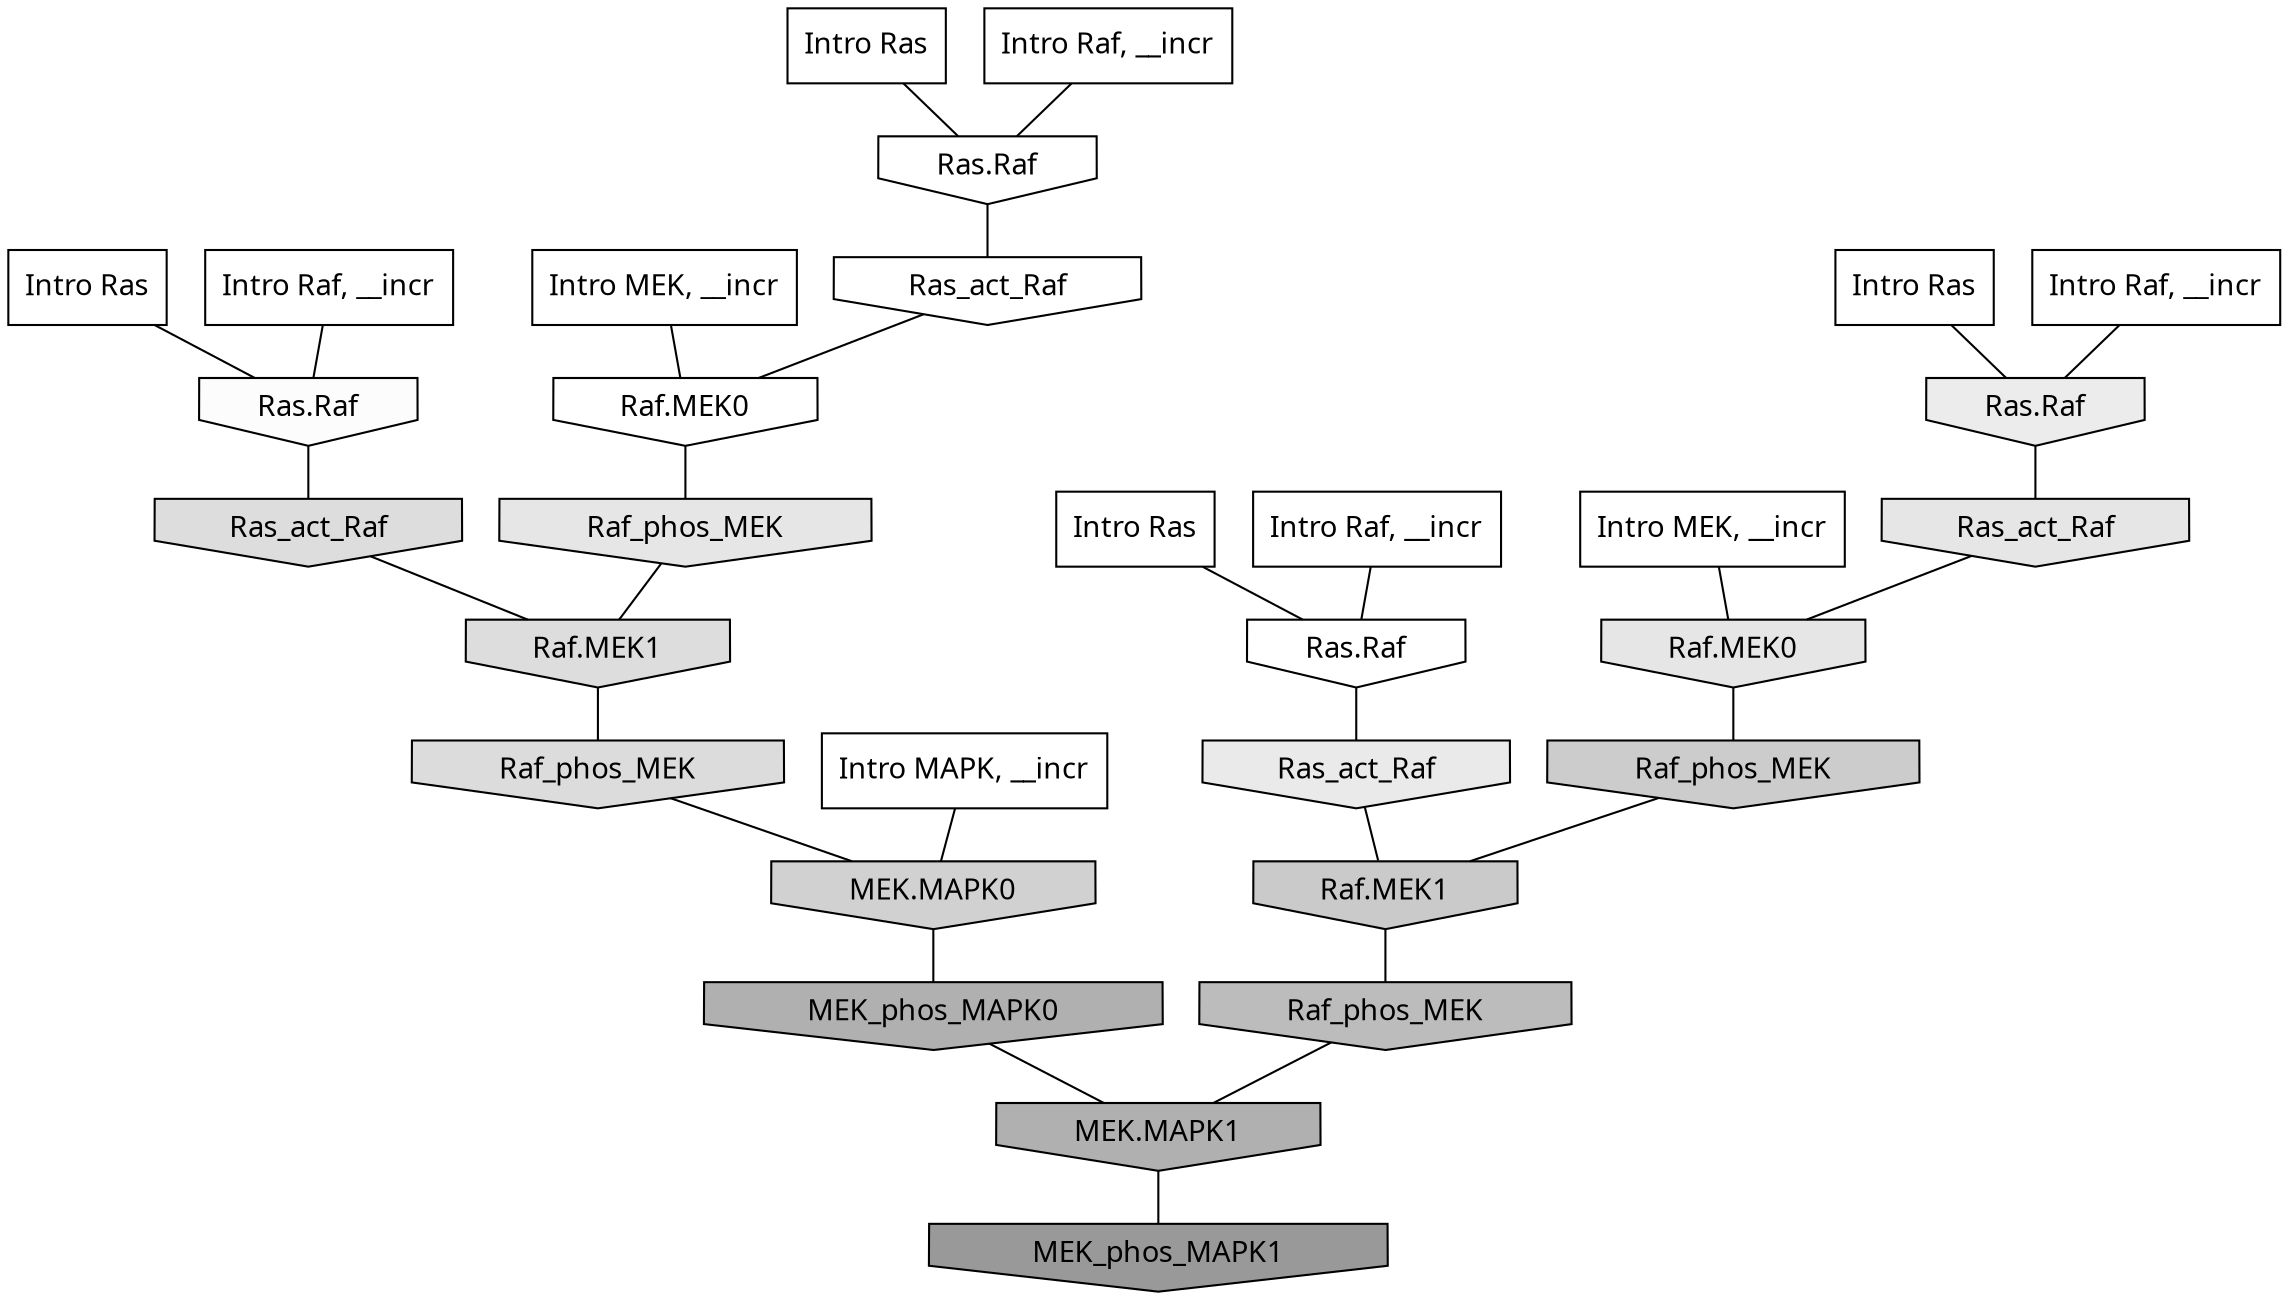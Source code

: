 digraph G{
  rankdir="TB";
  ranksep=0.30;
  node [fontname="CMU Serif"];
  edge [fontname="CMU Serif"];
  
  5 [label="Intro Ras", shape=rectangle, style=filled, fillcolor="0.000 0.000 1.000"]
  
  41 [label="Intro Ras", shape=rectangle, style=filled, fillcolor="0.000 0.000 1.000"]
  
  65 [label="Intro Ras", shape=rectangle, style=filled, fillcolor="0.000 0.000 1.000"]
  
  96 [label="Intro Ras", shape=rectangle, style=filled, fillcolor="0.000 0.000 1.000"]
  
  326 [label="Intro Raf, __incr", shape=rectangle, style=filled, fillcolor="0.000 0.000 1.000"]
  
  534 [label="Intro Raf, __incr", shape=rectangle, style=filled, fillcolor="0.000 0.000 1.000"]
  
  817 [label="Intro Raf, __incr", shape=rectangle, style=filled, fillcolor="0.000 0.000 1.000"]
  
  824 [label="Intro Raf, __incr", shape=rectangle, style=filled, fillcolor="0.000 0.000 1.000"]
  
  1120 [label="Intro MEK, __incr", shape=rectangle, style=filled, fillcolor="0.000 0.000 1.000"]
  
  1484 [label="Intro MEK, __incr", shape=rectangle, style=filled, fillcolor="0.000 0.000 1.000"]
  
  2270 [label="Intro MAPK, __incr", shape=rectangle, style=filled, fillcolor="0.000 0.000 1.000"]
  
  3265 [label="Ras.Raf", shape=invhouse, style=filled, fillcolor="0.000 0.000 1.000"]
  
  3301 [label="Ras.Raf", shape=invhouse, style=filled, fillcolor="0.000 0.000 1.000"]
  
  3336 [label="Ras_act_Raf", shape=invhouse, style=filled, fillcolor="0.000 0.000 0.998"]
  
  3342 [label="Raf.MEK0", shape=invhouse, style=filled, fillcolor="0.000 0.000 0.997"]
  
  3453 [label="Ras.Raf", shape=invhouse, style=filled, fillcolor="0.000 0.000 0.985"]
  
  4752 [label="Ras.Raf", shape=invhouse, style=filled, fillcolor="0.000 0.000 0.923"]
  
  4964 [label="Ras_act_Raf", shape=invhouse, style=filled, fillcolor="0.000 0.000 0.915"]
  
  5388 [label="Raf_phos_MEK", shape=invhouse, style=filled, fillcolor="0.000 0.000 0.900"]
  
  5402 [label="Ras_act_Raf", shape=invhouse, style=filled, fillcolor="0.000 0.000 0.900"]
  
  5404 [label="Raf.MEK0", shape=invhouse, style=filled, fillcolor="0.000 0.000 0.900"]
  
  6419 [label="Ras_act_Raf", shape=invhouse, style=filled, fillcolor="0.000 0.000 0.866"]
  
  6423 [label="Raf.MEK1", shape=invhouse, style=filled, fillcolor="0.000 0.000 0.866"]
  
  6560 [label="Raf_phos_MEK", shape=invhouse, style=filled, fillcolor="0.000 0.000 0.863"]
  
  8773 [label="MEK.MAPK0", shape=invhouse, style=filled, fillcolor="0.000 0.000 0.819"]
  
  10178 [label="Raf_phos_MEK", shape=invhouse, style=filled, fillcolor="0.000 0.000 0.798"]
  
  10824 [label="Raf.MEK1", shape=invhouse, style=filled, fillcolor="0.000 0.000 0.790"]
  
  16089 [label="Raf_phos_MEK", shape=invhouse, style=filled, fillcolor="0.000 0.000 0.736"]
  
  18453 [label="MEK_phos_MAPK0", shape=invhouse, style=filled, fillcolor="0.000 0.000 0.688"]
  
  18454 [label="MEK.MAPK1", shape=invhouse, style=filled, fillcolor="0.000 0.000 0.688"]
  
  21090 [label="MEK_phos_MAPK1", shape=invhouse, style=filled, fillcolor="0.000 0.000 0.600"]
  
  
  18454 -> 21090 [dir=none, color="0.000 0.000 0.000"] 
  18453 -> 18454 [dir=none, color="0.000 0.000 0.000"] 
  16089 -> 18454 [dir=none, color="0.000 0.000 0.000"] 
  10824 -> 16089 [dir=none, color="0.000 0.000 0.000"] 
  10178 -> 10824 [dir=none, color="0.000 0.000 0.000"] 
  8773 -> 18453 [dir=none, color="0.000 0.000 0.000"] 
  6560 -> 8773 [dir=none, color="0.000 0.000 0.000"] 
  6423 -> 6560 [dir=none, color="0.000 0.000 0.000"] 
  6419 -> 6423 [dir=none, color="0.000 0.000 0.000"] 
  5404 -> 10178 [dir=none, color="0.000 0.000 0.000"] 
  5402 -> 5404 [dir=none, color="0.000 0.000 0.000"] 
  5388 -> 6423 [dir=none, color="0.000 0.000 0.000"] 
  4964 -> 10824 [dir=none, color="0.000 0.000 0.000"] 
  4752 -> 5402 [dir=none, color="0.000 0.000 0.000"] 
  3453 -> 6419 [dir=none, color="0.000 0.000 0.000"] 
  3342 -> 5388 [dir=none, color="0.000 0.000 0.000"] 
  3336 -> 3342 [dir=none, color="0.000 0.000 0.000"] 
  3301 -> 3336 [dir=none, color="0.000 0.000 0.000"] 
  3265 -> 4964 [dir=none, color="0.000 0.000 0.000"] 
  2270 -> 8773 [dir=none, color="0.000 0.000 0.000"] 
  1484 -> 5404 [dir=none, color="0.000 0.000 0.000"] 
  1120 -> 3342 [dir=none, color="0.000 0.000 0.000"] 
  824 -> 3301 [dir=none, color="0.000 0.000 0.000"] 
  817 -> 4752 [dir=none, color="0.000 0.000 0.000"] 
  534 -> 3453 [dir=none, color="0.000 0.000 0.000"] 
  326 -> 3265 [dir=none, color="0.000 0.000 0.000"] 
  96 -> 4752 [dir=none, color="0.000 0.000 0.000"] 
  65 -> 3265 [dir=none, color="0.000 0.000 0.000"] 
  41 -> 3301 [dir=none, color="0.000 0.000 0.000"] 
  5 -> 3453 [dir=none, color="0.000 0.000 0.000"] 
  
  }
